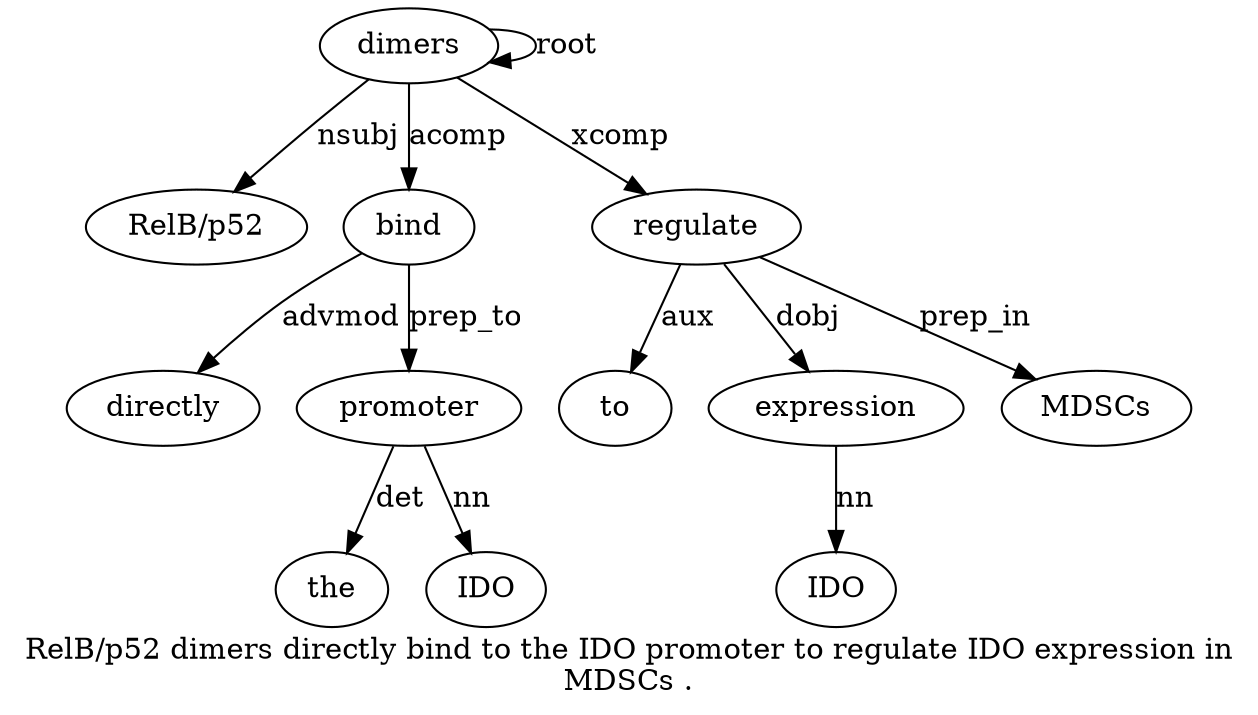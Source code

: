 digraph "RelB/p52 dimers directly bind to the IDO promoter to regulate IDO expression in MDSCs ." {
label="RelB/p52 dimers directly bind to the IDO promoter to regulate IDO expression in
MDSCs .";
dimers2 [style=filled, fillcolor=white, label=dimers];
"RelB/p521" [style=filled, fillcolor=white, label="RelB/p52"];
dimers2 -> "RelB/p521"  [label=nsubj];
dimers2 -> dimers2  [label=root];
bind4 [style=filled, fillcolor=white, label=bind];
directly3 [style=filled, fillcolor=white, label=directly];
bind4 -> directly3  [label=advmod];
dimers2 -> bind4  [label=acomp];
promoter8 [style=filled, fillcolor=white, label=promoter];
the6 [style=filled, fillcolor=white, label=the];
promoter8 -> the6  [label=det];
IDO7 [style=filled, fillcolor=white, label=IDO];
promoter8 -> IDO7  [label=nn];
bind4 -> promoter8  [label=prep_to];
regulate10 [style=filled, fillcolor=white, label=regulate];
to9 [style=filled, fillcolor=white, label=to];
regulate10 -> to9  [label=aux];
dimers2 -> regulate10  [label=xcomp];
expression12 [style=filled, fillcolor=white, label=expression];
IDO11 [style=filled, fillcolor=white, label=IDO];
expression12 -> IDO11  [label=nn];
regulate10 -> expression12  [label=dobj];
MDSCs14 [style=filled, fillcolor=white, label=MDSCs];
regulate10 -> MDSCs14  [label=prep_in];
}
